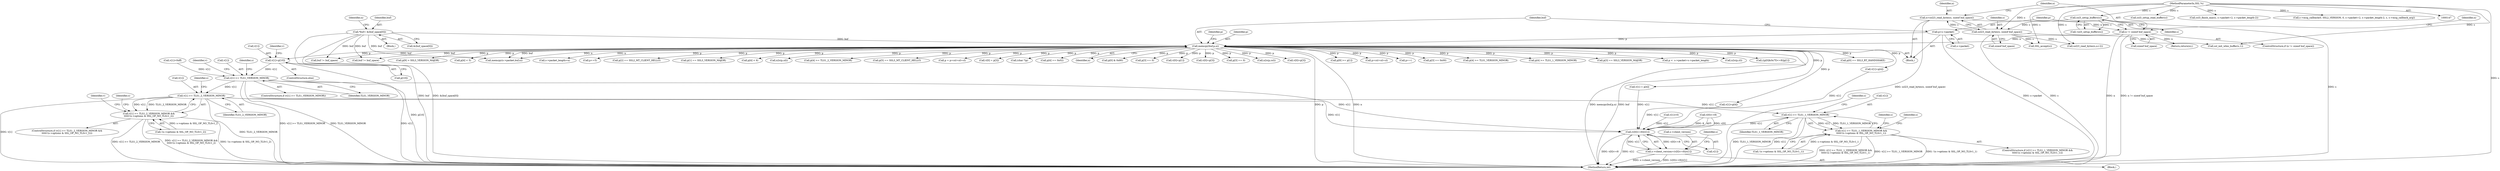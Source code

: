 digraph "0_openssl_6ce9687b5aba5391fc0de50e18779eb676d0e04d@pointer" {
"1000503" [label="(Call,v[1]=p[10])"];
"1000215" [label="(Call,memcpy(buf,p,n))"];
"1000152" [label="(Call,*buf= &(buf_space[0]))"];
"1000210" [label="(Call,p=s->packet)"];
"1000204" [label="(Call,n != sizeof buf_space)"];
"1000197" [label="(Call,n=ssl23_read_bytes(s, sizeof buf_space))"];
"1000199" [label="(Call,ssl23_read_bytes(s, sizeof buf_space))"];
"1000194" [label="(Call,ssl3_setup_buffers(s))"];
"1000148" [label="(MethodParameterIn,SSL *s)"];
"1000511" [label="(Call,v[1] >= TLS1_VERSION_MINOR)"];
"1000519" [label="(Call,v[1] >= TLS1_2_VERSION_MINOR)"];
"1000518" [label="(Call,v[1] >= TLS1_2_VERSION_MINOR &&\n\t\t\t\t\t!(s->options & SSL_OP_NO_TLSv1_2))"];
"1000542" [label="(Call,v[1] >= TLS1_1_VERSION_MINOR)"];
"1000541" [label="(Call,v[1] >= TLS1_1_VERSION_MINOR &&\n\t\t\t\t\t!(s->options & SSL_OP_NO_TLSv1_1))"];
"1001191" [label="(Call,(v[0]<<8)|v[1])"];
"1001187" [label="(Call,s->client_version=(v[0]<<8)|v[1])"];
"1001121" [label="(Call,ssl3_setup_read_buffer(s))"];
"1000193" [label="(Call,!ssl3_setup_buffers(s))"];
"1000430" [label="(Call,p[0] == SSL3_RT_HANDSHAKE)"];
"1000520" [label="(Call,v[1])"];
"1000492" [label="(Call,p[9] > SSL3_VERSION_MAJOR)"];
"1000510" [label="(ControlStructure,if (v[1] >= TLS1_VERSION_MINOR))"];
"1001188" [label="(Call,s->client_version)"];
"1000195" [label="(Identifier,s)"];
"1000497" [label="(Call,v[1]=0xff)"];
"1000518" [label="(Call,v[1] >= TLS1_2_VERSION_MINOR &&\n\t\t\t\t\t!(s->options & SSL_OP_NO_TLSv1_2))"];
"1000521" [label="(Identifier,v)"];
"1000546" [label="(Identifier,TLS1_1_VERSION_MINOR)"];
"1000454" [label="(Call,p[4] < 5)"];
"1001228" [label="(Call,buf != buf_space)"];
"1000216" [label="(Identifier,buf)"];
"1000200" [label="(Identifier,s)"];
"1000512" [label="(Call,v[1])"];
"1000187" [label="(Call,v[1]=0)"];
"1001104" [label="(Call,s->packet_length=n)"];
"1000149" [label="(Block,)"];
"1000541" [label="(Call,v[1] >= TLS1_1_VERSION_MINOR &&\n\t\t\t\t\t!(s->options & SSL_OP_NO_TLSv1_1))"];
"1000821" [label="(Call,p+=5)"];
"1000226" [label="(Call,p[2] == SSL2_MT_CLIENT_HELLO)"];
"1000223" [label="(Identifier,p)"];
"1000436" [label="(Call,p[1] == SSL3_VERSION_MAJOR)"];
"1000206" [label="(Call,sizeof buf_space)"];
"1001066" [label="(Block,)"];
"1000602" [label="(Identifier,s)"];
"1000215" [label="(Call,memcpy(buf,p,n))"];
"1000481" [label="(Call,p[4] < 6)"];
"1000827" [label="(Call,n2s(p,sil))"];
"1000300" [label="(Call,p[4] >= TLS1_2_VERSION_MINOR)"];
"1000517" [label="(ControlStructure,if (v[1] >= TLS1_2_VERSION_MINOR &&\n\t\t\t\t\t!(s->options & SSL_OP_NO_TLSv1_2)))"];
"1000208" [label="(Return,return(n);)"];
"1000194" [label="(Call,ssl3_setup_buffers(s))"];
"1000519" [label="(Call,v[1] >= TLS1_2_VERSION_MINOR)"];
"1000543" [label="(Call,v[1])"];
"1000442" [label="(Call,p[5] == SSL3_MT_CLIENT_HELLO)"];
"1000152" [label="(Call,*buf= &(buf_space[0]))"];
"1000154" [label="(Call,&(buf_space[0]))"];
"1001246" [label="(MethodReturn,int)"];
"1000217" [label="(Identifier,p)"];
"1000148" [label="(MethodParameterIn,SSL *s)"];
"1000504" [label="(Call,v[1])"];
"1000977" [label="(Call,p = p+csl+sil+cl)"];
"1000722" [label="(Call,v[0] = p[3])"];
"1000284" [label="(Call,v[1]=p[4])"];
"1000637" [label="(Call,(char *)p)"];
"1000197" [label="(Call,n=ssl23_read_bytes(s, sizeof buf_space))"];
"1000782" [label="(Call,ssl3_finish_mac(s, s->packet+2, s->packet_length-2))"];
"1000544" [label="(Identifier,v)"];
"1000201" [label="(Call,sizeof buf_space)"];
"1000729" [label="(Call,v[1] = p[4])"];
"1000212" [label="(Call,s->packet)"];
"1001138" [label="(Call,memcpy(s->packet,buf,n))"];
"1000239" [label="(Call,p[4] == 0x02)"];
"1000218" [label="(Identifier,n)"];
"1000221" [label="(Call,p[0] & 0x80)"];
"1000476" [label="(Call,p[3] == 0)"];
"1000507" [label="(Call,p[10])"];
"1000467" [label="(Call,v[0]=p[1])"];
"1000277" [label="(Call,v[0]=p[3])"];
"1000449" [label="(Call,p[3] == 0)"];
"1000527" [label="(Identifier,s)"];
"1000511" [label="(Call,v[1] >= TLS1_VERSION_MINOR)"];
"1000210" [label="(Call,p=s->packet)"];
"1000153" [label="(Identifier,buf)"];
"1000567" [label="(Identifier,s)"];
"1000550" [label="(Identifier,s)"];
"1000540" [label="(ControlStructure,if (v[1] >= TLS1_1_VERSION_MINOR &&\n\t\t\t\t\t!(s->options & SSL_OP_NO_TLSv1_1)))"];
"1001191" [label="(Call,(v[0]<<8)|v[1])"];
"1000533" [label="(Identifier,s)"];
"1001090" [label="(Call,ssl_init_wbio_buffer(s,1))"];
"1000824" [label="(Call,n2s(p,csl))"];
"1000245" [label="(Call,v[0]=p[3])"];
"1001197" [label="(Call,v[1])"];
"1000502" [label="(ControlStructure,else)"];
"1000515" [label="(Identifier,TLS1_VERSION_MINOR)"];
"1001202" [label="(Identifier,s)"];
"1000513" [label="(Identifier,v)"];
"1000182" [label="(Block,)"];
"1000459" [label="(Call,p[9] >= p[1])"];
"1000979" [label="(Call,p+csl+sil+cl)"];
"1001238" [label="(Call,buf != buf_space)"];
"1000204" [label="(Call,n != sizeof buf_space)"];
"1000198" [label="(Identifier,n)"];
"1001234" [label="(Call,SSL_accept(s))"];
"1001002" [label="(Call,p++)"];
"1001192" [label="(Call,v[0]<<8)"];
"1000234" [label="(Call,p[3] == 0x00)"];
"1000203" [label="(ControlStructure,if (n != sizeof buf_space))"];
"1000292" [label="(Call,p[4] >= TLS1_VERSION_MINOR)"];
"1000168" [label="(Identifier,n)"];
"1000325" [label="(Call,p[4] >= TLS1_1_VERSION_MINOR)"];
"1000524" [label="(Call,!(s->options & SSL_OP_NO_TLSv1_2))"];
"1000271" [label="(Call,p[3] == SSL3_VERSION_MAJOR)"];
"1000523" [label="(Identifier,TLS1_2_VERSION_MINOR)"];
"1000199" [label="(Call,ssl23_read_bytes(s, sizeof buf_space))"];
"1000542" [label="(Call,v[1] >= TLS1_1_VERSION_MINOR)"];
"1000503" [label="(Call,v[1]=p[10])"];
"1000987" [label="(Call,p <  s->packet+s->packet_length)"];
"1000830" [label="(Call,n2s(p,cl))"];
"1000798" [label="(Call,s->msg_callback(0, SSL2_VERSION, 0, s->packet+2, s->packet_length-2, s, s->msg_callback_arg))"];
"1000771" [label="(Call,ssl23_read_bytes(s,n+2))"];
"1000556" [label="(Identifier,s)"];
"1000205" [label="(Identifier,n)"];
"1000252" [label="(Call,v[1]=p[4])"];
"1000211" [label="(Identifier,p)"];
"1000738" [label="(Call,((p[0]&0x7f)<<8)|p[1])"];
"1001187" [label="(Call,s->client_version=(v[0]<<8)|v[1])"];
"1000209" [label="(Identifier,n)"];
"1000547" [label="(Call,!(s->options & SSL_OP_NO_TLSv1_1))"];
"1000503" -> "1000502"  [label="AST: "];
"1000503" -> "1000507"  [label="CFG: "];
"1000504" -> "1000503"  [label="AST: "];
"1000507" -> "1000503"  [label="AST: "];
"1000513" -> "1000503"  [label="CFG: "];
"1000503" -> "1001246"  [label="DDG: p[10]"];
"1000215" -> "1000503"  [label="DDG: p"];
"1000503" -> "1000511"  [label="DDG: v[1]"];
"1000215" -> "1000182"  [label="AST: "];
"1000215" -> "1000218"  [label="CFG: "];
"1000216" -> "1000215"  [label="AST: "];
"1000217" -> "1000215"  [label="AST: "];
"1000218" -> "1000215"  [label="AST: "];
"1000223" -> "1000215"  [label="CFG: "];
"1000215" -> "1001246"  [label="DDG: buf"];
"1000215" -> "1001246"  [label="DDG: p"];
"1000215" -> "1001246"  [label="DDG: n"];
"1000215" -> "1001246"  [label="DDG: memcpy(buf,p,n)"];
"1000152" -> "1000215"  [label="DDG: buf"];
"1000210" -> "1000215"  [label="DDG: p"];
"1000204" -> "1000215"  [label="DDG: n"];
"1000215" -> "1000221"  [label="DDG: p"];
"1000215" -> "1000226"  [label="DDG: p"];
"1000215" -> "1000234"  [label="DDG: p"];
"1000215" -> "1000239"  [label="DDG: p"];
"1000215" -> "1000245"  [label="DDG: p"];
"1000215" -> "1000252"  [label="DDG: p"];
"1000215" -> "1000271"  [label="DDG: p"];
"1000215" -> "1000277"  [label="DDG: p"];
"1000215" -> "1000284"  [label="DDG: p"];
"1000215" -> "1000292"  [label="DDG: p"];
"1000215" -> "1000300"  [label="DDG: p"];
"1000215" -> "1000325"  [label="DDG: p"];
"1000215" -> "1000430"  [label="DDG: p"];
"1000215" -> "1000436"  [label="DDG: p"];
"1000215" -> "1000442"  [label="DDG: p"];
"1000215" -> "1000449"  [label="DDG: p"];
"1000215" -> "1000454"  [label="DDG: p"];
"1000215" -> "1000459"  [label="DDG: p"];
"1000215" -> "1000467"  [label="DDG: p"];
"1000215" -> "1000476"  [label="DDG: p"];
"1000215" -> "1000481"  [label="DDG: p"];
"1000215" -> "1000492"  [label="DDG: p"];
"1000215" -> "1000637"  [label="DDG: p"];
"1000215" -> "1000722"  [label="DDG: p"];
"1000215" -> "1000729"  [label="DDG: p"];
"1000215" -> "1000738"  [label="DDG: p"];
"1000215" -> "1000821"  [label="DDG: p"];
"1000215" -> "1000824"  [label="DDG: p"];
"1000215" -> "1000827"  [label="DDG: p"];
"1000215" -> "1000830"  [label="DDG: p"];
"1000215" -> "1000977"  [label="DDG: p"];
"1000215" -> "1000979"  [label="DDG: p"];
"1000215" -> "1000987"  [label="DDG: p"];
"1000215" -> "1001002"  [label="DDG: p"];
"1000215" -> "1001104"  [label="DDG: n"];
"1000215" -> "1001138"  [label="DDG: buf"];
"1000215" -> "1001138"  [label="DDG: n"];
"1000215" -> "1001228"  [label="DDG: buf"];
"1000215" -> "1001238"  [label="DDG: buf"];
"1000152" -> "1000149"  [label="AST: "];
"1000152" -> "1000154"  [label="CFG: "];
"1000153" -> "1000152"  [label="AST: "];
"1000154" -> "1000152"  [label="AST: "];
"1000168" -> "1000152"  [label="CFG: "];
"1000152" -> "1001246"  [label="DDG: buf"];
"1000152" -> "1001246"  [label="DDG: &(buf_space[0])"];
"1000152" -> "1001138"  [label="DDG: buf"];
"1000152" -> "1001228"  [label="DDG: buf"];
"1000152" -> "1001238"  [label="DDG: buf"];
"1000210" -> "1000182"  [label="AST: "];
"1000210" -> "1000212"  [label="CFG: "];
"1000211" -> "1000210"  [label="AST: "];
"1000212" -> "1000210"  [label="AST: "];
"1000216" -> "1000210"  [label="CFG: "];
"1000210" -> "1001246"  [label="DDG: s->packet"];
"1000204" -> "1000203"  [label="AST: "];
"1000204" -> "1000206"  [label="CFG: "];
"1000205" -> "1000204"  [label="AST: "];
"1000206" -> "1000204"  [label="AST: "];
"1000209" -> "1000204"  [label="CFG: "];
"1000211" -> "1000204"  [label="CFG: "];
"1000204" -> "1001246"  [label="DDG: n"];
"1000204" -> "1001246"  [label="DDG: n != sizeof buf_space"];
"1000197" -> "1000204"  [label="DDG: n"];
"1000204" -> "1000208"  [label="DDG: n"];
"1000197" -> "1000182"  [label="AST: "];
"1000197" -> "1000199"  [label="CFG: "];
"1000198" -> "1000197"  [label="AST: "];
"1000199" -> "1000197"  [label="AST: "];
"1000205" -> "1000197"  [label="CFG: "];
"1000197" -> "1001246"  [label="DDG: ssl23_read_bytes(s, sizeof buf_space)"];
"1000199" -> "1000197"  [label="DDG: s"];
"1000199" -> "1000201"  [label="CFG: "];
"1000200" -> "1000199"  [label="AST: "];
"1000201" -> "1000199"  [label="AST: "];
"1000199" -> "1001246"  [label="DDG: s"];
"1000194" -> "1000199"  [label="DDG: s"];
"1000148" -> "1000199"  [label="DDG: s"];
"1000199" -> "1000771"  [label="DDG: s"];
"1000199" -> "1001090"  [label="DDG: s"];
"1000199" -> "1001234"  [label="DDG: s"];
"1000194" -> "1000193"  [label="AST: "];
"1000194" -> "1000195"  [label="CFG: "];
"1000195" -> "1000194"  [label="AST: "];
"1000193" -> "1000194"  [label="CFG: "];
"1000194" -> "1001246"  [label="DDG: s"];
"1000194" -> "1000193"  [label="DDG: s"];
"1000148" -> "1000194"  [label="DDG: s"];
"1000148" -> "1000147"  [label="AST: "];
"1000148" -> "1001246"  [label="DDG: s"];
"1000148" -> "1000771"  [label="DDG: s"];
"1000148" -> "1000782"  [label="DDG: s"];
"1000148" -> "1000798"  [label="DDG: s"];
"1000148" -> "1001090"  [label="DDG: s"];
"1000148" -> "1001121"  [label="DDG: s"];
"1000148" -> "1001234"  [label="DDG: s"];
"1000511" -> "1000510"  [label="AST: "];
"1000511" -> "1000515"  [label="CFG: "];
"1000512" -> "1000511"  [label="AST: "];
"1000515" -> "1000511"  [label="AST: "];
"1000521" -> "1000511"  [label="CFG: "];
"1000602" -> "1000511"  [label="CFG: "];
"1000511" -> "1001246"  [label="DDG: v[1] >= TLS1_VERSION_MINOR"];
"1000511" -> "1001246"  [label="DDG: TLS1_VERSION_MINOR"];
"1000511" -> "1001246"  [label="DDG: v[1]"];
"1000497" -> "1000511"  [label="DDG: v[1]"];
"1000511" -> "1000519"  [label="DDG: v[1]"];
"1000511" -> "1001191"  [label="DDG: v[1]"];
"1000519" -> "1000518"  [label="AST: "];
"1000519" -> "1000523"  [label="CFG: "];
"1000520" -> "1000519"  [label="AST: "];
"1000523" -> "1000519"  [label="AST: "];
"1000527" -> "1000519"  [label="CFG: "];
"1000518" -> "1000519"  [label="CFG: "];
"1000519" -> "1001246"  [label="DDG: v[1]"];
"1000519" -> "1001246"  [label="DDG: TLS1_2_VERSION_MINOR"];
"1000519" -> "1000518"  [label="DDG: v[1]"];
"1000519" -> "1000518"  [label="DDG: TLS1_2_VERSION_MINOR"];
"1000519" -> "1000542"  [label="DDG: v[1]"];
"1000519" -> "1001191"  [label="DDG: v[1]"];
"1000518" -> "1000517"  [label="AST: "];
"1000518" -> "1000524"  [label="CFG: "];
"1000524" -> "1000518"  [label="AST: "];
"1000533" -> "1000518"  [label="CFG: "];
"1000544" -> "1000518"  [label="CFG: "];
"1000518" -> "1001246"  [label="DDG: !(s->options & SSL_OP_NO_TLSv1_2)"];
"1000518" -> "1001246"  [label="DDG: v[1] >= TLS1_2_VERSION_MINOR"];
"1000518" -> "1001246"  [label="DDG: v[1] >= TLS1_2_VERSION_MINOR &&\n\t\t\t\t\t!(s->options & SSL_OP_NO_TLSv1_2)"];
"1000524" -> "1000518"  [label="DDG: s->options & SSL_OP_NO_TLSv1_2"];
"1000542" -> "1000541"  [label="AST: "];
"1000542" -> "1000546"  [label="CFG: "];
"1000543" -> "1000542"  [label="AST: "];
"1000546" -> "1000542"  [label="AST: "];
"1000550" -> "1000542"  [label="CFG: "];
"1000541" -> "1000542"  [label="CFG: "];
"1000542" -> "1001246"  [label="DDG: TLS1_1_VERSION_MINOR"];
"1000542" -> "1001246"  [label="DDG: v[1]"];
"1000542" -> "1000541"  [label="DDG: v[1]"];
"1000542" -> "1000541"  [label="DDG: TLS1_1_VERSION_MINOR"];
"1000542" -> "1001191"  [label="DDG: v[1]"];
"1000541" -> "1000540"  [label="AST: "];
"1000541" -> "1000547"  [label="CFG: "];
"1000547" -> "1000541"  [label="AST: "];
"1000556" -> "1000541"  [label="CFG: "];
"1000567" -> "1000541"  [label="CFG: "];
"1000541" -> "1001246"  [label="DDG: v[1] >= TLS1_1_VERSION_MINOR"];
"1000541" -> "1001246"  [label="DDG: !(s->options & SSL_OP_NO_TLSv1_1)"];
"1000541" -> "1001246"  [label="DDG: v[1] >= TLS1_1_VERSION_MINOR &&\n\t\t\t\t\t!(s->options & SSL_OP_NO_TLSv1_1)"];
"1000547" -> "1000541"  [label="DDG: s->options & SSL_OP_NO_TLSv1_1"];
"1001191" -> "1001187"  [label="AST: "];
"1001191" -> "1001197"  [label="CFG: "];
"1001192" -> "1001191"  [label="AST: "];
"1001197" -> "1001191"  [label="AST: "];
"1001187" -> "1001191"  [label="CFG: "];
"1001191" -> "1001246"  [label="DDG: v[0]<<8"];
"1001191" -> "1001246"  [label="DDG: v[1]"];
"1001191" -> "1001187"  [label="DDG: v[0]<<8"];
"1001191" -> "1001187"  [label="DDG: v[1]"];
"1001192" -> "1001191"  [label="DDG: v[0]"];
"1001192" -> "1001191"  [label="DDG: 8"];
"1000187" -> "1001191"  [label="DDG: v[1]"];
"1000284" -> "1001191"  [label="DDG: v[1]"];
"1000252" -> "1001191"  [label="DDG: v[1]"];
"1000729" -> "1001191"  [label="DDG: v[1]"];
"1001187" -> "1001066"  [label="AST: "];
"1001188" -> "1001187"  [label="AST: "];
"1001202" -> "1001187"  [label="CFG: "];
"1001187" -> "1001246"  [label="DDG: s->client_version"];
"1001187" -> "1001246"  [label="DDG: (v[0]<<8)|v[1]"];
}
